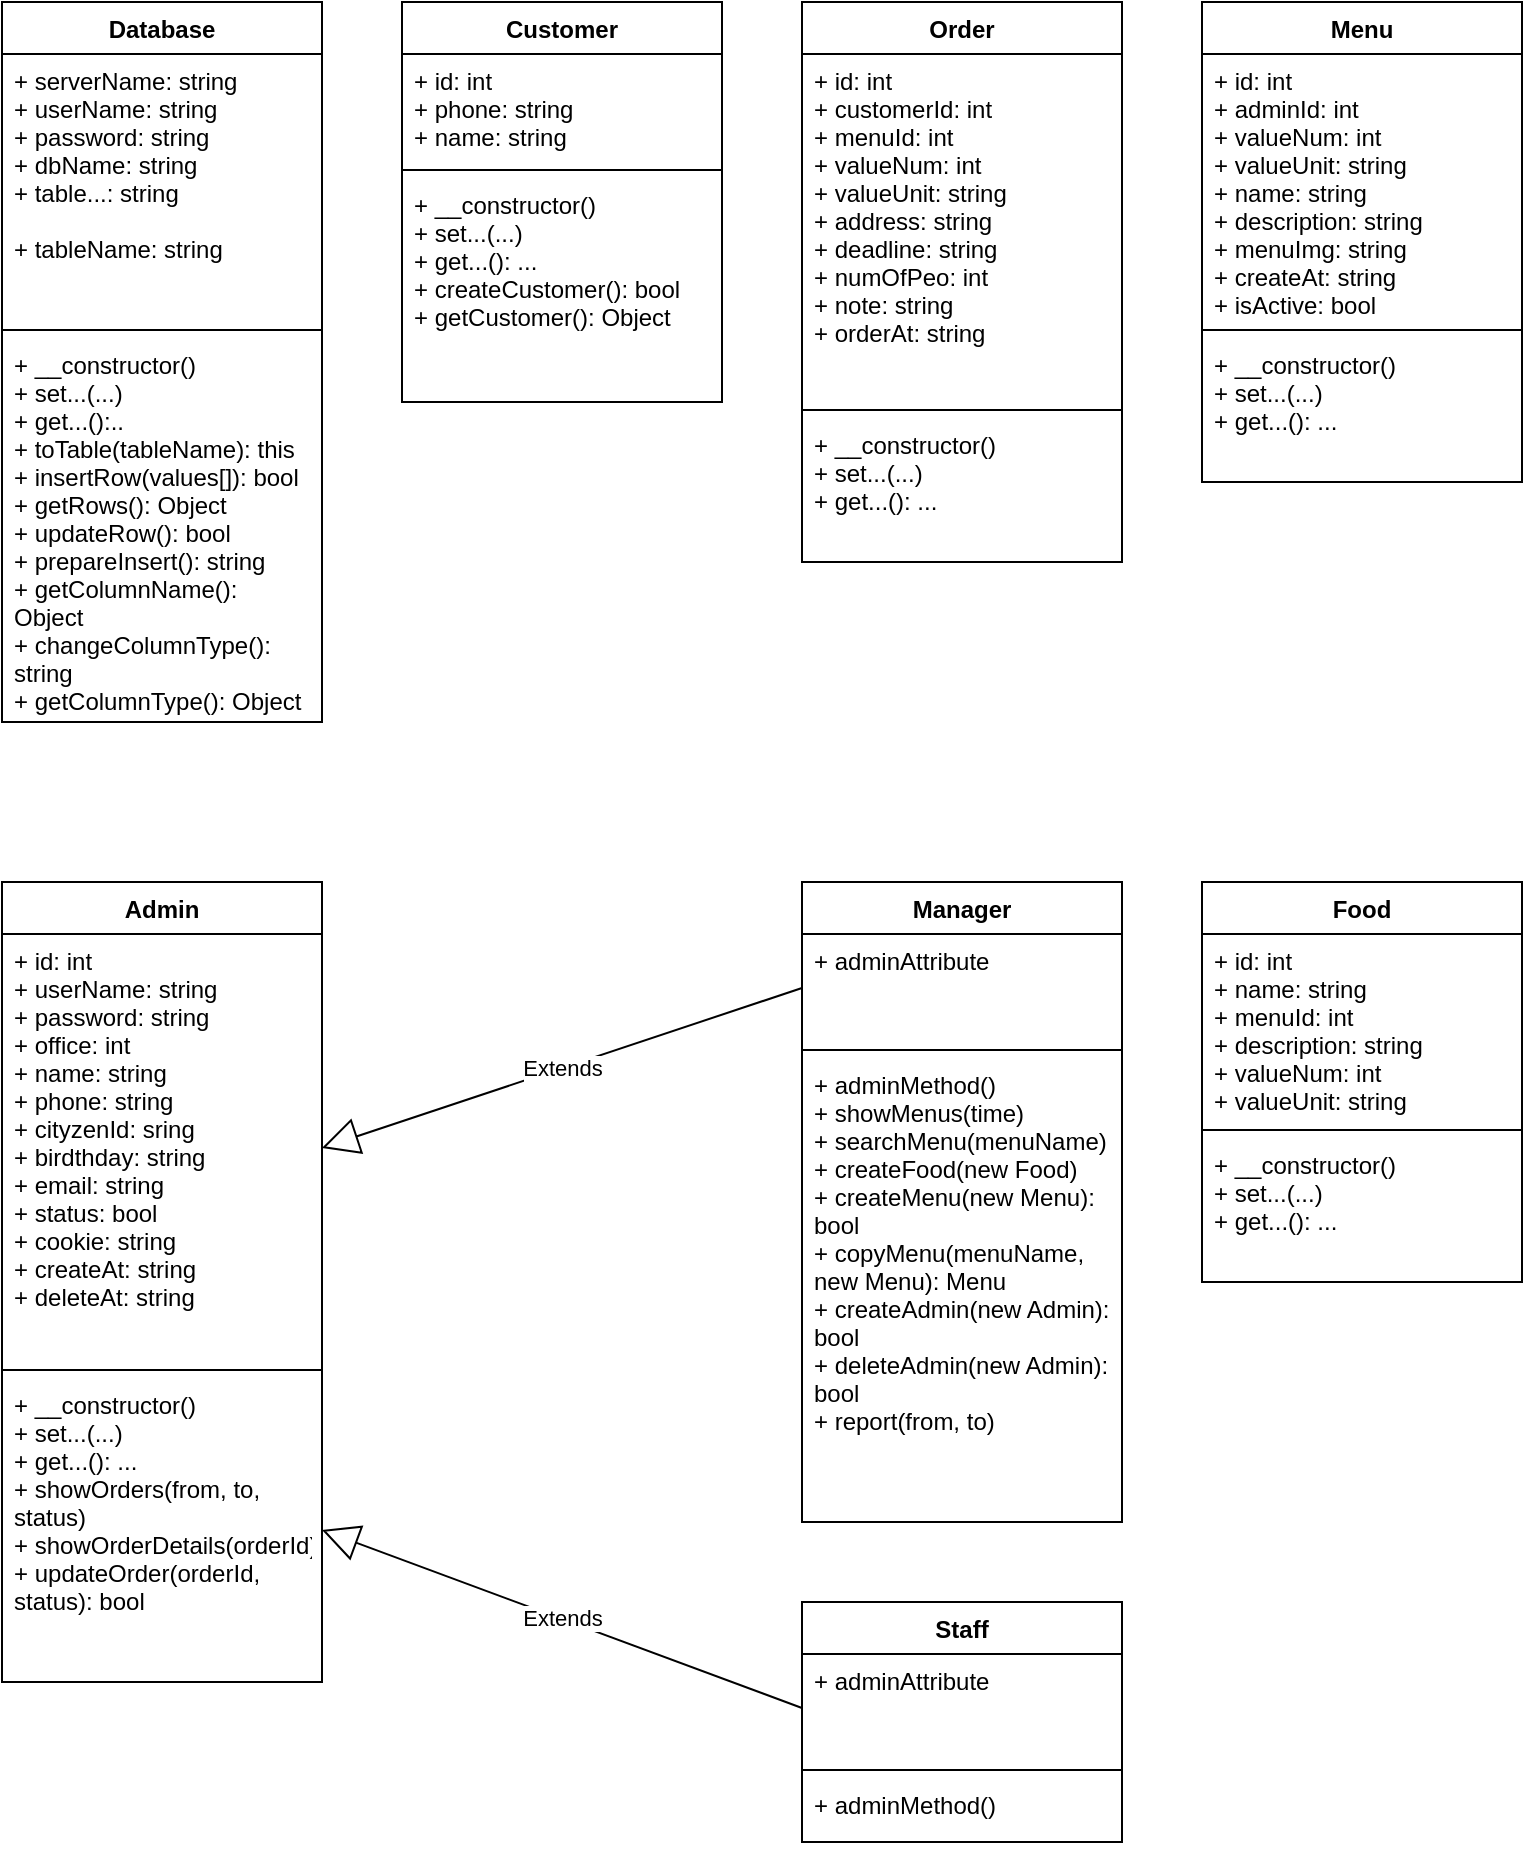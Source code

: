 <mxfile version="14.5.1" type="device"><diagram id="ibbRtkqQK8TwOqvRTWib" name="Page-1"><mxGraphModel dx="1038" dy="607" grid="1" gridSize="10" guides="1" tooltips="1" connect="1" arrows="1" fold="1" page="1" pageScale="1" pageWidth="850" pageHeight="1100" math="0" shadow="0"><root><mxCell id="0"/><mxCell id="1" parent="0"/><mxCell id="IVHF2FD5wScz-1iarKSH-1" value="Customer" style="swimlane;fontStyle=1;align=center;verticalAlign=top;childLayout=stackLayout;horizontal=1;startSize=26;horizontalStack=0;resizeParent=1;resizeParentMax=0;resizeLast=0;collapsible=1;marginBottom=0;" parent="1" vertex="1"><mxGeometry x="240" y="40" width="160" height="200" as="geometry"/></mxCell><mxCell id="IVHF2FD5wScz-1iarKSH-2" value="+ id: int&#10;+ phone: string&#10;+ name: string" style="text;strokeColor=none;fillColor=none;align=left;verticalAlign=top;spacingLeft=4;spacingRight=4;overflow=hidden;rotatable=0;points=[[0,0.5],[1,0.5]];portConstraint=eastwest;" parent="IVHF2FD5wScz-1iarKSH-1" vertex="1"><mxGeometry y="26" width="160" height="54" as="geometry"/></mxCell><mxCell id="IVHF2FD5wScz-1iarKSH-3" value="" style="line;strokeWidth=1;fillColor=none;align=left;verticalAlign=middle;spacingTop=-1;spacingLeft=3;spacingRight=3;rotatable=0;labelPosition=right;points=[];portConstraint=eastwest;" parent="IVHF2FD5wScz-1iarKSH-1" vertex="1"><mxGeometry y="80" width="160" height="8" as="geometry"/></mxCell><mxCell id="IVHF2FD5wScz-1iarKSH-4" value="+ __constructor()&#10;+ set...(...)&#10;+ get...(): ...&#10;+ createCustomer(): bool&#10;+ getCustomer(): Object" style="text;strokeColor=none;fillColor=none;align=left;verticalAlign=top;spacingLeft=4;spacingRight=4;overflow=hidden;rotatable=0;points=[[0,0.5],[1,0.5]];portConstraint=eastwest;" parent="IVHF2FD5wScz-1iarKSH-1" vertex="1"><mxGeometry y="88" width="160" height="112" as="geometry"/></mxCell><mxCell id="IVHF2FD5wScz-1iarKSH-5" value="Order" style="swimlane;fontStyle=1;align=center;verticalAlign=top;childLayout=stackLayout;horizontal=1;startSize=26;horizontalStack=0;resizeParent=1;resizeParentMax=0;resizeLast=0;collapsible=1;marginBottom=0;" parent="1" vertex="1"><mxGeometry x="440" y="40" width="160" height="280" as="geometry"/></mxCell><mxCell id="IVHF2FD5wScz-1iarKSH-6" value="+ id: int&#10;+ customerId: int&#10;+ menuId: int&#10;+ valueNum: int&#10;+ valueUnit: string&#10;+ address: string&#10;+ deadline: string&#10;+ numOfPeo: int&#10;+ note: string&#10;+ orderAt: string" style="text;strokeColor=none;fillColor=none;align=left;verticalAlign=top;spacingLeft=4;spacingRight=4;overflow=hidden;rotatable=0;points=[[0,0.5],[1,0.5]];portConstraint=eastwest;" parent="IVHF2FD5wScz-1iarKSH-5" vertex="1"><mxGeometry y="26" width="160" height="174" as="geometry"/></mxCell><mxCell id="IVHF2FD5wScz-1iarKSH-7" value="" style="line;strokeWidth=1;fillColor=none;align=left;verticalAlign=middle;spacingTop=-1;spacingLeft=3;spacingRight=3;rotatable=0;labelPosition=right;points=[];portConstraint=eastwest;" parent="IVHF2FD5wScz-1iarKSH-5" vertex="1"><mxGeometry y="200" width="160" height="8" as="geometry"/></mxCell><mxCell id="IVHF2FD5wScz-1iarKSH-8" value="+ __constructor()&#10;+ set...(...)&#10;+ get...(): ..." style="text;strokeColor=none;fillColor=none;align=left;verticalAlign=top;spacingLeft=4;spacingRight=4;overflow=hidden;rotatable=0;points=[[0,0.5],[1,0.5]];portConstraint=eastwest;" parent="IVHF2FD5wScz-1iarKSH-5" vertex="1"><mxGeometry y="208" width="160" height="72" as="geometry"/></mxCell><mxCell id="IVHF2FD5wScz-1iarKSH-9" value="Menu" style="swimlane;fontStyle=1;align=center;verticalAlign=top;childLayout=stackLayout;horizontal=1;startSize=26;horizontalStack=0;resizeParent=1;resizeParentMax=0;resizeLast=0;collapsible=1;marginBottom=0;" parent="1" vertex="1"><mxGeometry x="640" y="40" width="160" height="240" as="geometry"/></mxCell><mxCell id="IVHF2FD5wScz-1iarKSH-10" value="+ id: int&#10;+ adminId: int&#10;+ valueNum: int&#10;+ valueUnit: string&#10;+ name: string&#10;+ description: string&#10;+ menuImg: string&#10;+ createAt: string&#10;+ isActive: bool" style="text;strokeColor=none;fillColor=none;align=left;verticalAlign=top;spacingLeft=4;spacingRight=4;overflow=hidden;rotatable=0;points=[[0,0.5],[1,0.5]];portConstraint=eastwest;" parent="IVHF2FD5wScz-1iarKSH-9" vertex="1"><mxGeometry y="26" width="160" height="134" as="geometry"/></mxCell><mxCell id="IVHF2FD5wScz-1iarKSH-11" value="" style="line;strokeWidth=1;fillColor=none;align=left;verticalAlign=middle;spacingTop=-1;spacingLeft=3;spacingRight=3;rotatable=0;labelPosition=right;points=[];portConstraint=eastwest;" parent="IVHF2FD5wScz-1iarKSH-9" vertex="1"><mxGeometry y="160" width="160" height="8" as="geometry"/></mxCell><mxCell id="IVHF2FD5wScz-1iarKSH-12" value="+ __constructor()&#10;+ set...(...)&#10;+ get...(): ..." style="text;strokeColor=none;fillColor=none;align=left;verticalAlign=top;spacingLeft=4;spacingRight=4;overflow=hidden;rotatable=0;points=[[0,0.5],[1,0.5]];portConstraint=eastwest;" parent="IVHF2FD5wScz-1iarKSH-9" vertex="1"><mxGeometry y="168" width="160" height="72" as="geometry"/></mxCell><mxCell id="IVHF2FD5wScz-1iarKSH-13" value="Food" style="swimlane;fontStyle=1;align=center;verticalAlign=top;childLayout=stackLayout;horizontal=1;startSize=26;horizontalStack=0;resizeParent=1;resizeParentMax=0;resizeLast=0;collapsible=1;marginBottom=0;" parent="1" vertex="1"><mxGeometry x="640" y="480" width="160" height="200" as="geometry"/></mxCell><mxCell id="IVHF2FD5wScz-1iarKSH-14" value="+ id: int&#10;+ name: string&#10;+ menuId: int&#10;+ description: string&#10;+ valueNum: int&#10;+ valueUnit: string" style="text;strokeColor=none;fillColor=none;align=left;verticalAlign=top;spacingLeft=4;spacingRight=4;overflow=hidden;rotatable=0;points=[[0,0.5],[1,0.5]];portConstraint=eastwest;" parent="IVHF2FD5wScz-1iarKSH-13" vertex="1"><mxGeometry y="26" width="160" height="94" as="geometry"/></mxCell><mxCell id="IVHF2FD5wScz-1iarKSH-15" value="" style="line;strokeWidth=1;fillColor=none;align=left;verticalAlign=middle;spacingTop=-1;spacingLeft=3;spacingRight=3;rotatable=0;labelPosition=right;points=[];portConstraint=eastwest;" parent="IVHF2FD5wScz-1iarKSH-13" vertex="1"><mxGeometry y="120" width="160" height="8" as="geometry"/></mxCell><mxCell id="IVHF2FD5wScz-1iarKSH-16" value="+ __constructor()&#10;+ set...(...)&#10;+ get...(): ..." style="text;strokeColor=none;fillColor=none;align=left;verticalAlign=top;spacingLeft=4;spacingRight=4;overflow=hidden;rotatable=0;points=[[0,0.5],[1,0.5]];portConstraint=eastwest;" parent="IVHF2FD5wScz-1iarKSH-13" vertex="1"><mxGeometry y="128" width="160" height="72" as="geometry"/></mxCell><mxCell id="IVHF2FD5wScz-1iarKSH-17" value="Admin" style="swimlane;fontStyle=1;align=center;verticalAlign=top;childLayout=stackLayout;horizontal=1;startSize=26;horizontalStack=0;resizeParent=1;resizeParentMax=0;resizeLast=0;collapsible=1;marginBottom=0;" parent="1" vertex="1"><mxGeometry x="40" y="480" width="160" height="400" as="geometry"/></mxCell><mxCell id="IVHF2FD5wScz-1iarKSH-18" value="+ id: int&#10;+ userName: string&#10;+ password: string&#10;+ office: int&#10;+ name: string&#10;+ phone: string&#10;+ cityzenId: sring&#10;+ birdthday: string&#10;+ email: string&#10;+ status: bool&#10;+ cookie: string&#10;+ createAt: string&#10;+ deleteAt: string" style="text;strokeColor=none;fillColor=none;align=left;verticalAlign=top;spacingLeft=4;spacingRight=4;overflow=hidden;rotatable=0;points=[[0,0.5],[1,0.5]];portConstraint=eastwest;" parent="IVHF2FD5wScz-1iarKSH-17" vertex="1"><mxGeometry y="26" width="160" height="214" as="geometry"/></mxCell><mxCell id="IVHF2FD5wScz-1iarKSH-19" value="" style="line;strokeWidth=1;fillColor=none;align=left;verticalAlign=middle;spacingTop=-1;spacingLeft=3;spacingRight=3;rotatable=0;labelPosition=right;points=[];portConstraint=eastwest;" parent="IVHF2FD5wScz-1iarKSH-17" vertex="1"><mxGeometry y="240" width="160" height="8" as="geometry"/></mxCell><mxCell id="IVHF2FD5wScz-1iarKSH-20" value="+ __constructor()&#10;+ set...(...)&#10;+ get...(): ...&#10;+ showOrders(from, to,&#10;status)&#10;+ showOrderDetails(orderId)&#10;+ updateOrder(orderId, &#10;status): bool" style="text;strokeColor=none;fillColor=none;align=left;verticalAlign=top;spacingLeft=4;spacingRight=4;overflow=hidden;rotatable=0;points=[[0,0.5],[1,0.5]];portConstraint=eastwest;" parent="IVHF2FD5wScz-1iarKSH-17" vertex="1"><mxGeometry y="248" width="160" height="152" as="geometry"/></mxCell><mxCell id="HQIe_BpXtwBZY5GEg_VE-1" value="Database" style="swimlane;fontStyle=1;align=center;verticalAlign=top;childLayout=stackLayout;horizontal=1;startSize=26;horizontalStack=0;resizeParent=1;resizeParentMax=0;resizeLast=0;collapsible=1;marginBottom=0;" parent="1" vertex="1"><mxGeometry x="40" y="40" width="160" height="360" as="geometry"/></mxCell><mxCell id="HQIe_BpXtwBZY5GEg_VE-2" value="+ serverName: string&#10;+ userName: string&#10;+ password: string&#10;+ dbName: string&#10;+ table...: string&#10;&#10;+ tableName: string" style="text;strokeColor=none;fillColor=none;align=left;verticalAlign=top;spacingLeft=4;spacingRight=4;overflow=hidden;rotatable=0;points=[[0,0.5],[1,0.5]];portConstraint=eastwest;" parent="HQIe_BpXtwBZY5GEg_VE-1" vertex="1"><mxGeometry y="26" width="160" height="134" as="geometry"/></mxCell><mxCell id="HQIe_BpXtwBZY5GEg_VE-3" value="" style="line;strokeWidth=1;fillColor=none;align=left;verticalAlign=middle;spacingTop=-1;spacingLeft=3;spacingRight=3;rotatable=0;labelPosition=right;points=[];portConstraint=eastwest;" parent="HQIe_BpXtwBZY5GEg_VE-1" vertex="1"><mxGeometry y="160" width="160" height="8" as="geometry"/></mxCell><mxCell id="HQIe_BpXtwBZY5GEg_VE-4" value="+ __constructor()&#10;+ set...(...)&#10;+ get...():..&#10;+ toTable(tableName): this&#10;+ insertRow(values[]): bool&#10;+ getRows(): Object&#10;+ updateRow(): bool&#10;+ prepareInsert(): string&#10;+ getColumnName(): &#10;Object&#10;+ changeColumnType(): &#10;string&#10;+ getColumnType(): Object&#10;" style="text;strokeColor=none;fillColor=none;align=left;verticalAlign=top;spacingLeft=4;spacingRight=4;overflow=hidden;rotatable=0;points=[[0,0.5],[1,0.5]];portConstraint=eastwest;" parent="HQIe_BpXtwBZY5GEg_VE-1" vertex="1"><mxGeometry y="168" width="160" height="192" as="geometry"/></mxCell><mxCell id="JC7_gSe1VFstHsPF0K8O-1" value="Manager" style="swimlane;fontStyle=1;align=center;verticalAlign=top;childLayout=stackLayout;horizontal=1;startSize=26;horizontalStack=0;resizeParent=1;resizeParentMax=0;resizeLast=0;collapsible=1;marginBottom=0;" parent="1" vertex="1"><mxGeometry x="440" y="480" width="160" height="320" as="geometry"/></mxCell><mxCell id="JC7_gSe1VFstHsPF0K8O-2" value="+ adminAttribute&#10;&#10;" style="text;strokeColor=none;fillColor=none;align=left;verticalAlign=top;spacingLeft=4;spacingRight=4;overflow=hidden;rotatable=0;points=[[0,0.5],[1,0.5]];portConstraint=eastwest;" parent="JC7_gSe1VFstHsPF0K8O-1" vertex="1"><mxGeometry y="26" width="160" height="54" as="geometry"/></mxCell><mxCell id="JC7_gSe1VFstHsPF0K8O-3" value="" style="line;strokeWidth=1;fillColor=none;align=left;verticalAlign=middle;spacingTop=-1;spacingLeft=3;spacingRight=3;rotatable=0;labelPosition=right;points=[];portConstraint=eastwest;" parent="JC7_gSe1VFstHsPF0K8O-1" vertex="1"><mxGeometry y="80" width="160" height="8" as="geometry"/></mxCell><mxCell id="JC7_gSe1VFstHsPF0K8O-4" value="+ adminMethod()&#10;+ showMenus(time)&#10;+ searchMenu(menuName)&#10;+ createFood(new Food)&#10;+ createMenu(new Menu):&#10;bool&#10;+ copyMenu(menuName, &#10;new Menu): Menu&#10;+ createAdmin(new Admin):&#10;bool&#10;+ deleteAdmin(new Admin):&#10;bool&#10;+ report(from, to)" style="text;strokeColor=none;fillColor=none;align=left;verticalAlign=top;spacingLeft=4;spacingRight=4;overflow=hidden;rotatable=0;points=[[0,0.5],[1,0.5]];portConstraint=eastwest;" parent="JC7_gSe1VFstHsPF0K8O-1" vertex="1"><mxGeometry y="88" width="160" height="232" as="geometry"/></mxCell><mxCell id="JC7_gSe1VFstHsPF0K8O-5" value="Staff" style="swimlane;fontStyle=1;align=center;verticalAlign=top;childLayout=stackLayout;horizontal=1;startSize=26;horizontalStack=0;resizeParent=1;resizeParentMax=0;resizeLast=0;collapsible=1;marginBottom=0;" parent="1" vertex="1"><mxGeometry x="440" y="840" width="160" height="120" as="geometry"/></mxCell><mxCell id="JC7_gSe1VFstHsPF0K8O-6" value="+ adminAttribute" style="text;strokeColor=none;fillColor=none;align=left;verticalAlign=top;spacingLeft=4;spacingRight=4;overflow=hidden;rotatable=0;points=[[0,0.5],[1,0.5]];portConstraint=eastwest;" parent="JC7_gSe1VFstHsPF0K8O-5" vertex="1"><mxGeometry y="26" width="160" height="54" as="geometry"/></mxCell><mxCell id="JC7_gSe1VFstHsPF0K8O-7" value="" style="line;strokeWidth=1;fillColor=none;align=left;verticalAlign=middle;spacingTop=-1;spacingLeft=3;spacingRight=3;rotatable=0;labelPosition=right;points=[];portConstraint=eastwest;" parent="JC7_gSe1VFstHsPF0K8O-5" vertex="1"><mxGeometry y="80" width="160" height="8" as="geometry"/></mxCell><mxCell id="JC7_gSe1VFstHsPF0K8O-8" value="+ adminMethod()" style="text;strokeColor=none;fillColor=none;align=left;verticalAlign=top;spacingLeft=4;spacingRight=4;overflow=hidden;rotatable=0;points=[[0,0.5],[1,0.5]];portConstraint=eastwest;" parent="JC7_gSe1VFstHsPF0K8O-5" vertex="1"><mxGeometry y="88" width="160" height="32" as="geometry"/></mxCell><mxCell id="JC7_gSe1VFstHsPF0K8O-9" value="Extends" style="endArrow=block;endSize=16;endFill=0;html=1;exitX=0;exitY=0.5;exitDx=0;exitDy=0;entryX=1;entryY=0.5;entryDx=0;entryDy=0;" parent="1" source="JC7_gSe1VFstHsPF0K8O-2" target="IVHF2FD5wScz-1iarKSH-18" edge="1"><mxGeometry width="160" relative="1" as="geometry"><mxPoint x="340" y="690" as="sourcePoint"/><mxPoint x="500" y="690" as="targetPoint"/></mxGeometry></mxCell><mxCell id="JC7_gSe1VFstHsPF0K8O-12" value="Extends" style="endArrow=block;endSize=16;endFill=0;html=1;exitX=0;exitY=0.5;exitDx=0;exitDy=0;entryX=1;entryY=0.5;entryDx=0;entryDy=0;" parent="1" source="JC7_gSe1VFstHsPF0K8O-6" target="IVHF2FD5wScz-1iarKSH-20" edge="1"><mxGeometry width="160" relative="1" as="geometry"><mxPoint x="130" y="840" as="sourcePoint"/><mxPoint x="130" y="770" as="targetPoint"/></mxGeometry></mxCell></root></mxGraphModel></diagram></mxfile>